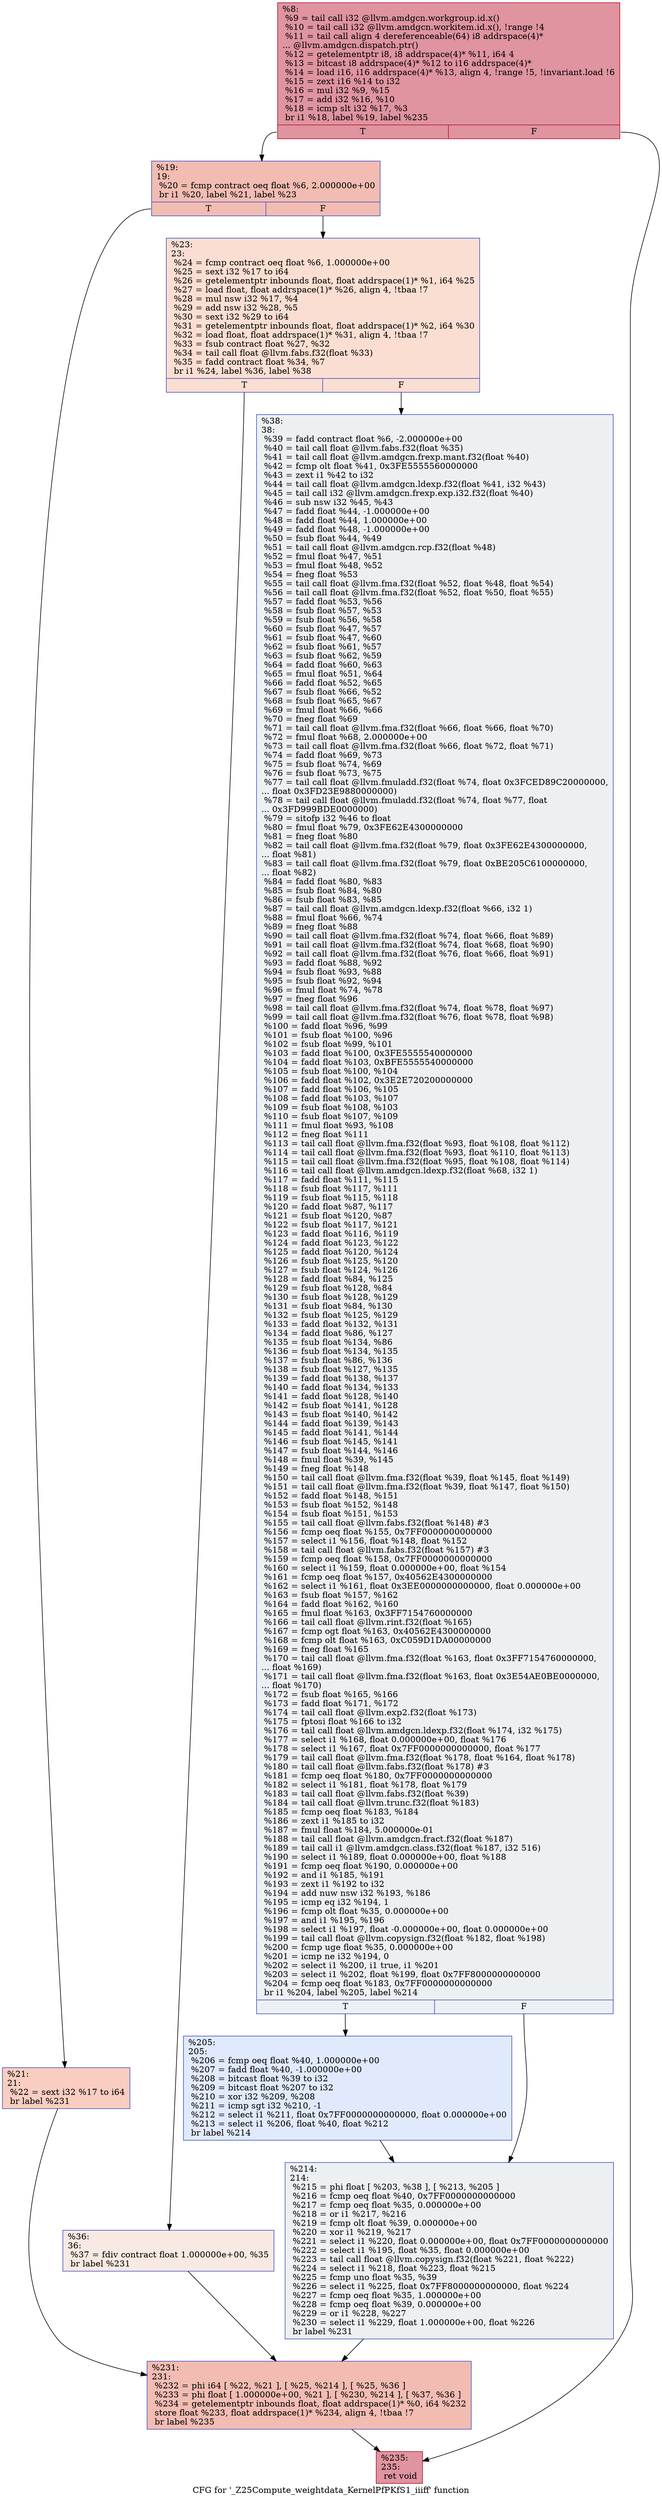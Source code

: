 digraph "CFG for '_Z25Compute_weightdata_KernelPfPKfS1_iiiff' function" {
	label="CFG for '_Z25Compute_weightdata_KernelPfPKfS1_iiiff' function";

	Node0x48acdc0 [shape=record,color="#b70d28ff", style=filled, fillcolor="#b70d2870",label="{%8:\l  %9 = tail call i32 @llvm.amdgcn.workgroup.id.x()\l  %10 = tail call i32 @llvm.amdgcn.workitem.id.x(), !range !4\l  %11 = tail call align 4 dereferenceable(64) i8 addrspace(4)*\l... @llvm.amdgcn.dispatch.ptr()\l  %12 = getelementptr i8, i8 addrspace(4)* %11, i64 4\l  %13 = bitcast i8 addrspace(4)* %12 to i16 addrspace(4)*\l  %14 = load i16, i16 addrspace(4)* %13, align 4, !range !5, !invariant.load !6\l  %15 = zext i16 %14 to i32\l  %16 = mul i32 %9, %15\l  %17 = add i32 %16, %10\l  %18 = icmp slt i32 %17, %3\l  br i1 %18, label %19, label %235\l|{<s0>T|<s1>F}}"];
	Node0x48acdc0:s0 -> Node0x48aed30;
	Node0x48acdc0:s1 -> Node0x48aedc0;
	Node0x48aed30 [shape=record,color="#3d50c3ff", style=filled, fillcolor="#e1675170",label="{%19:\l19:                                               \l  %20 = fcmp contract oeq float %6, 2.000000e+00\l  br i1 %20, label %21, label %23\l|{<s0>T|<s1>F}}"];
	Node0x48aed30:s0 -> Node0x48af9a0;
	Node0x48aed30:s1 -> Node0x48afa30;
	Node0x48af9a0 [shape=record,color="#3d50c3ff", style=filled, fillcolor="#f2907270",label="{%21:\l21:                                               \l  %22 = sext i32 %17 to i64\l  br label %231\l}"];
	Node0x48af9a0 -> Node0x48afbe0;
	Node0x48afa30 [shape=record,color="#3d50c3ff", style=filled, fillcolor="#f7b59970",label="{%23:\l23:                                               \l  %24 = fcmp contract oeq float %6, 1.000000e+00\l  %25 = sext i32 %17 to i64\l  %26 = getelementptr inbounds float, float addrspace(1)* %1, i64 %25\l  %27 = load float, float addrspace(1)* %26, align 4, !tbaa !7\l  %28 = mul nsw i32 %17, %4\l  %29 = add nsw i32 %28, %5\l  %30 = sext i32 %29 to i64\l  %31 = getelementptr inbounds float, float addrspace(1)* %2, i64 %30\l  %32 = load float, float addrspace(1)* %31, align 4, !tbaa !7\l  %33 = fsub contract float %27, %32\l  %34 = tail call float @llvm.fabs.f32(float %33)\l  %35 = fadd contract float %34, %7\l  br i1 %24, label %36, label %38\l|{<s0>T|<s1>F}}"];
	Node0x48afa30:s0 -> Node0x48b0cc0;
	Node0x48afa30:s1 -> Node0x48b0d10;
	Node0x48b0cc0 [shape=record,color="#3d50c3ff", style=filled, fillcolor="#efcebd70",label="{%36:\l36:                                               \l  %37 = fdiv contract float 1.000000e+00, %35\l  br label %231\l}"];
	Node0x48b0cc0 -> Node0x48afbe0;
	Node0x48b0d10 [shape=record,color="#3d50c3ff", style=filled, fillcolor="#d6dce470",label="{%38:\l38:                                               \l  %39 = fadd contract float %6, -2.000000e+00\l  %40 = tail call float @llvm.fabs.f32(float %35)\l  %41 = tail call float @llvm.amdgcn.frexp.mant.f32(float %40)\l  %42 = fcmp olt float %41, 0x3FE5555560000000\l  %43 = zext i1 %42 to i32\l  %44 = tail call float @llvm.amdgcn.ldexp.f32(float %41, i32 %43)\l  %45 = tail call i32 @llvm.amdgcn.frexp.exp.i32.f32(float %40)\l  %46 = sub nsw i32 %45, %43\l  %47 = fadd float %44, -1.000000e+00\l  %48 = fadd float %44, 1.000000e+00\l  %49 = fadd float %48, -1.000000e+00\l  %50 = fsub float %44, %49\l  %51 = tail call float @llvm.amdgcn.rcp.f32(float %48)\l  %52 = fmul float %47, %51\l  %53 = fmul float %48, %52\l  %54 = fneg float %53\l  %55 = tail call float @llvm.fma.f32(float %52, float %48, float %54)\l  %56 = tail call float @llvm.fma.f32(float %52, float %50, float %55)\l  %57 = fadd float %53, %56\l  %58 = fsub float %57, %53\l  %59 = fsub float %56, %58\l  %60 = fsub float %47, %57\l  %61 = fsub float %47, %60\l  %62 = fsub float %61, %57\l  %63 = fsub float %62, %59\l  %64 = fadd float %60, %63\l  %65 = fmul float %51, %64\l  %66 = fadd float %52, %65\l  %67 = fsub float %66, %52\l  %68 = fsub float %65, %67\l  %69 = fmul float %66, %66\l  %70 = fneg float %69\l  %71 = tail call float @llvm.fma.f32(float %66, float %66, float %70)\l  %72 = fmul float %68, 2.000000e+00\l  %73 = tail call float @llvm.fma.f32(float %66, float %72, float %71)\l  %74 = fadd float %69, %73\l  %75 = fsub float %74, %69\l  %76 = fsub float %73, %75\l  %77 = tail call float @llvm.fmuladd.f32(float %74, float 0x3FCED89C20000000,\l... float 0x3FD23E9880000000)\l  %78 = tail call float @llvm.fmuladd.f32(float %74, float %77, float\l... 0x3FD999BDE0000000)\l  %79 = sitofp i32 %46 to float\l  %80 = fmul float %79, 0x3FE62E4300000000\l  %81 = fneg float %80\l  %82 = tail call float @llvm.fma.f32(float %79, float 0x3FE62E4300000000,\l... float %81)\l  %83 = tail call float @llvm.fma.f32(float %79, float 0xBE205C6100000000,\l... float %82)\l  %84 = fadd float %80, %83\l  %85 = fsub float %84, %80\l  %86 = fsub float %83, %85\l  %87 = tail call float @llvm.amdgcn.ldexp.f32(float %66, i32 1)\l  %88 = fmul float %66, %74\l  %89 = fneg float %88\l  %90 = tail call float @llvm.fma.f32(float %74, float %66, float %89)\l  %91 = tail call float @llvm.fma.f32(float %74, float %68, float %90)\l  %92 = tail call float @llvm.fma.f32(float %76, float %66, float %91)\l  %93 = fadd float %88, %92\l  %94 = fsub float %93, %88\l  %95 = fsub float %92, %94\l  %96 = fmul float %74, %78\l  %97 = fneg float %96\l  %98 = tail call float @llvm.fma.f32(float %74, float %78, float %97)\l  %99 = tail call float @llvm.fma.f32(float %76, float %78, float %98)\l  %100 = fadd float %96, %99\l  %101 = fsub float %100, %96\l  %102 = fsub float %99, %101\l  %103 = fadd float %100, 0x3FE5555540000000\l  %104 = fadd float %103, 0xBFE5555540000000\l  %105 = fsub float %100, %104\l  %106 = fadd float %102, 0x3E2E720200000000\l  %107 = fadd float %106, %105\l  %108 = fadd float %103, %107\l  %109 = fsub float %108, %103\l  %110 = fsub float %107, %109\l  %111 = fmul float %93, %108\l  %112 = fneg float %111\l  %113 = tail call float @llvm.fma.f32(float %93, float %108, float %112)\l  %114 = tail call float @llvm.fma.f32(float %93, float %110, float %113)\l  %115 = tail call float @llvm.fma.f32(float %95, float %108, float %114)\l  %116 = tail call float @llvm.amdgcn.ldexp.f32(float %68, i32 1)\l  %117 = fadd float %111, %115\l  %118 = fsub float %117, %111\l  %119 = fsub float %115, %118\l  %120 = fadd float %87, %117\l  %121 = fsub float %120, %87\l  %122 = fsub float %117, %121\l  %123 = fadd float %116, %119\l  %124 = fadd float %123, %122\l  %125 = fadd float %120, %124\l  %126 = fsub float %125, %120\l  %127 = fsub float %124, %126\l  %128 = fadd float %84, %125\l  %129 = fsub float %128, %84\l  %130 = fsub float %128, %129\l  %131 = fsub float %84, %130\l  %132 = fsub float %125, %129\l  %133 = fadd float %132, %131\l  %134 = fadd float %86, %127\l  %135 = fsub float %134, %86\l  %136 = fsub float %134, %135\l  %137 = fsub float %86, %136\l  %138 = fsub float %127, %135\l  %139 = fadd float %138, %137\l  %140 = fadd float %134, %133\l  %141 = fadd float %128, %140\l  %142 = fsub float %141, %128\l  %143 = fsub float %140, %142\l  %144 = fadd float %139, %143\l  %145 = fadd float %141, %144\l  %146 = fsub float %145, %141\l  %147 = fsub float %144, %146\l  %148 = fmul float %39, %145\l  %149 = fneg float %148\l  %150 = tail call float @llvm.fma.f32(float %39, float %145, float %149)\l  %151 = tail call float @llvm.fma.f32(float %39, float %147, float %150)\l  %152 = fadd float %148, %151\l  %153 = fsub float %152, %148\l  %154 = fsub float %151, %153\l  %155 = tail call float @llvm.fabs.f32(float %148) #3\l  %156 = fcmp oeq float %155, 0x7FF0000000000000\l  %157 = select i1 %156, float %148, float %152\l  %158 = tail call float @llvm.fabs.f32(float %157) #3\l  %159 = fcmp oeq float %158, 0x7FF0000000000000\l  %160 = select i1 %159, float 0.000000e+00, float %154\l  %161 = fcmp oeq float %157, 0x40562E4300000000\l  %162 = select i1 %161, float 0x3EE0000000000000, float 0.000000e+00\l  %163 = fsub float %157, %162\l  %164 = fadd float %162, %160\l  %165 = fmul float %163, 0x3FF7154760000000\l  %166 = tail call float @llvm.rint.f32(float %165)\l  %167 = fcmp ogt float %163, 0x40562E4300000000\l  %168 = fcmp olt float %163, 0xC059D1DA00000000\l  %169 = fneg float %165\l  %170 = tail call float @llvm.fma.f32(float %163, float 0x3FF7154760000000,\l... float %169)\l  %171 = tail call float @llvm.fma.f32(float %163, float 0x3E54AE0BE0000000,\l... float %170)\l  %172 = fsub float %165, %166\l  %173 = fadd float %171, %172\l  %174 = tail call float @llvm.exp2.f32(float %173)\l  %175 = fptosi float %166 to i32\l  %176 = tail call float @llvm.amdgcn.ldexp.f32(float %174, i32 %175)\l  %177 = select i1 %168, float 0.000000e+00, float %176\l  %178 = select i1 %167, float 0x7FF0000000000000, float %177\l  %179 = tail call float @llvm.fma.f32(float %178, float %164, float %178)\l  %180 = tail call float @llvm.fabs.f32(float %178) #3\l  %181 = fcmp oeq float %180, 0x7FF0000000000000\l  %182 = select i1 %181, float %178, float %179\l  %183 = tail call float @llvm.fabs.f32(float %39)\l  %184 = tail call float @llvm.trunc.f32(float %183)\l  %185 = fcmp oeq float %183, %184\l  %186 = zext i1 %185 to i32\l  %187 = fmul float %184, 5.000000e-01\l  %188 = tail call float @llvm.amdgcn.fract.f32(float %187)\l  %189 = tail call i1 @llvm.amdgcn.class.f32(float %187, i32 516)\l  %190 = select i1 %189, float 0.000000e+00, float %188\l  %191 = fcmp oeq float %190, 0.000000e+00\l  %192 = and i1 %185, %191\l  %193 = zext i1 %192 to i32\l  %194 = add nuw nsw i32 %193, %186\l  %195 = icmp eq i32 %194, 1\l  %196 = fcmp olt float %35, 0.000000e+00\l  %197 = and i1 %195, %196\l  %198 = select i1 %197, float -0.000000e+00, float 0.000000e+00\l  %199 = tail call float @llvm.copysign.f32(float %182, float %198)\l  %200 = fcmp uge float %35, 0.000000e+00\l  %201 = icmp ne i32 %194, 0\l  %202 = select i1 %200, i1 true, i1 %201\l  %203 = select i1 %202, float %199, float 0x7FF8000000000000\l  %204 = fcmp oeq float %183, 0x7FF0000000000000\l  br i1 %204, label %205, label %214\l|{<s0>T|<s1>F}}"];
	Node0x48b0d10:s0 -> Node0x48b9bf0;
	Node0x48b0d10:s1 -> Node0x48b9c80;
	Node0x48b9bf0 [shape=record,color="#3d50c3ff", style=filled, fillcolor="#b9d0f970",label="{%205:\l205:                                              \l  %206 = fcmp oeq float %40, 1.000000e+00\l  %207 = fadd float %40, -1.000000e+00\l  %208 = bitcast float %39 to i32\l  %209 = bitcast float %207 to i32\l  %210 = xor i32 %209, %208\l  %211 = icmp sgt i32 %210, -1\l  %212 = select i1 %211, float 0x7FF0000000000000, float 0.000000e+00\l  %213 = select i1 %206, float %40, float %212\l  br label %214\l}"];
	Node0x48b9bf0 -> Node0x48b9c80;
	Node0x48b9c80 [shape=record,color="#3d50c3ff", style=filled, fillcolor="#d6dce470",label="{%214:\l214:                                              \l  %215 = phi float [ %203, %38 ], [ %213, %205 ]\l  %216 = fcmp oeq float %40, 0x7FF0000000000000\l  %217 = fcmp oeq float %35, 0.000000e+00\l  %218 = or i1 %217, %216\l  %219 = fcmp olt float %39, 0.000000e+00\l  %220 = xor i1 %219, %217\l  %221 = select i1 %220, float 0.000000e+00, float 0x7FF0000000000000\l  %222 = select i1 %195, float %35, float 0.000000e+00\l  %223 = tail call float @llvm.copysign.f32(float %221, float %222)\l  %224 = select i1 %218, float %223, float %215\l  %225 = fcmp uno float %35, %39\l  %226 = select i1 %225, float 0x7FF8000000000000, float %224\l  %227 = fcmp oeq float %35, 1.000000e+00\l  %228 = fcmp oeq float %39, 0.000000e+00\l  %229 = or i1 %228, %227\l  %230 = select i1 %229, float 1.000000e+00, float %226\l  br label %231\l}"];
	Node0x48b9c80 -> Node0x48afbe0;
	Node0x48afbe0 [shape=record,color="#3d50c3ff", style=filled, fillcolor="#e1675170",label="{%231:\l231:                                              \l  %232 = phi i64 [ %22, %21 ], [ %25, %214 ], [ %25, %36 ]\l  %233 = phi float [ 1.000000e+00, %21 ], [ %230, %214 ], [ %37, %36 ]\l  %234 = getelementptr inbounds float, float addrspace(1)* %0, i64 %232\l  store float %233, float addrspace(1)* %234, align 4, !tbaa !7\l  br label %235\l}"];
	Node0x48afbe0 -> Node0x48aedc0;
	Node0x48aedc0 [shape=record,color="#b70d28ff", style=filled, fillcolor="#b70d2870",label="{%235:\l235:                                              \l  ret void\l}"];
}
